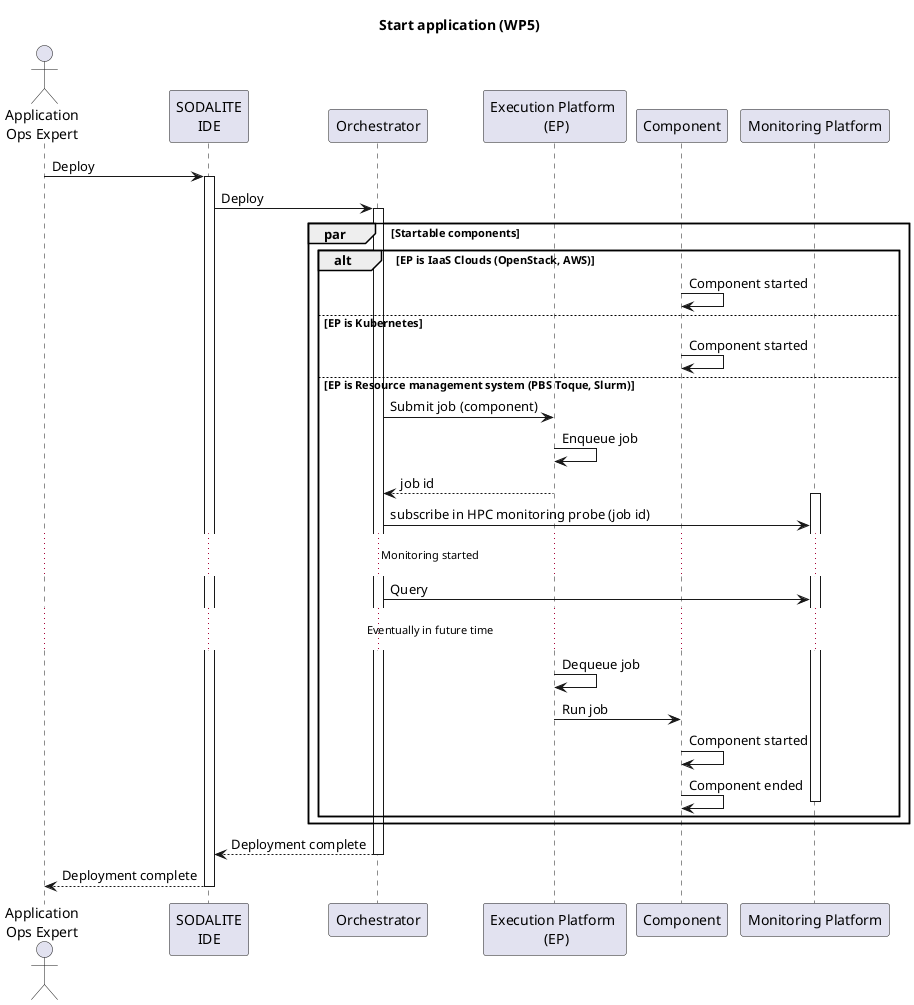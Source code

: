 @startuml

title Start application (WP5)

actor "Application\nOps Expert" as ops
participant "SODALITE\nIDE" as ide
participant  Orchestrator as orch
participant "Execution Platform \n (EP)" as res
participant "Component" as lre
participant "Monitoring Platform" as mon

ops->ide: Deploy
activate ide
ide->orch: Deploy
activate orch

par Startable components
  alt EP is IaaS Clouds (OpenStack, AWS)
    lre->lre: Component started
  else EP is Kubernetes
    lre->lre: Component started
  else  EP is Resource management system (PBS Toque, Slurm)
    orch->res: Submit job (component)
    res->res: Enqueue job
    orch<--res: job id
    activate mon
    orch->mon: subscribe in HPC monitoring probe (job id)
    ...Monitoring started...
    orch->mon: Query
    ... Eventually in future time ...
    res->res: Dequeue job
    res->lre: Run job
    lre->lre: Component started
    lre->lre: Component ended
    deactivate mon
  end

end



orch-->ide: Deployment complete
deactivate orch
ide-->ops: Deployment complete
deactivate ide

@enduml
